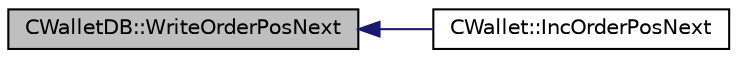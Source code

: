 digraph "CWalletDB::WriteOrderPosNext"
{
  edge [fontname="Helvetica",fontsize="10",labelfontname="Helvetica",labelfontsize="10"];
  node [fontname="Helvetica",fontsize="10",shape=record];
  rankdir="LR";
  Node129 [label="CWalletDB::WriteOrderPosNext",height=0.2,width=0.4,color="black", fillcolor="grey75", style="filled", fontcolor="black"];
  Node129 -> Node130 [dir="back",color="midnightblue",fontsize="10",style="solid",fontname="Helvetica"];
  Node130 [label="CWallet::IncOrderPosNext",height=0.2,width=0.4,color="black", fillcolor="white", style="filled",URL="$d2/de5/class_c_wallet.html#a7a76d68661e6879651ac0b11f2893e58",tooltip="Increment the next transaction order id. "];
}
